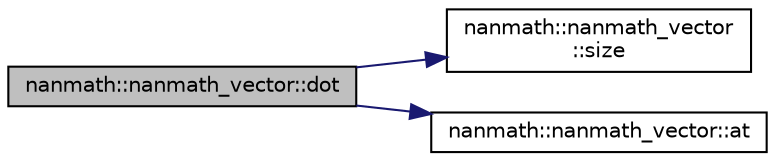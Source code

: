 digraph "nanmath::nanmath_vector::dot"
{
  edge [fontname="Helvetica",fontsize="10",labelfontname="Helvetica",labelfontsize="10"];
  node [fontname="Helvetica",fontsize="10",shape=record];
  rankdir="LR";
  Node1 [label="nanmath::nanmath_vector::dot",height=0.2,width=0.4,color="black", fillcolor="grey75", style="filled", fontcolor="black"];
  Node1 -> Node2 [color="midnightblue",fontsize="10",style="solid"];
  Node2 [label="nanmath::nanmath_vector\l::size",height=0.2,width=0.4,color="black", fillcolor="white", style="filled",URL="$classnanmath_1_1nanmath__vector.html#a3cf8be42dcdac880c4107bd19ba2d034"];
  Node1 -> Node3 [color="midnightblue",fontsize="10",style="solid"];
  Node3 [label="nanmath::nanmath_vector::at",height=0.2,width=0.4,color="black", fillcolor="white", style="filled",URL="$classnanmath_1_1nanmath__vector.html#a601939a78266b097d86c2df0ea4504e6"];
}
